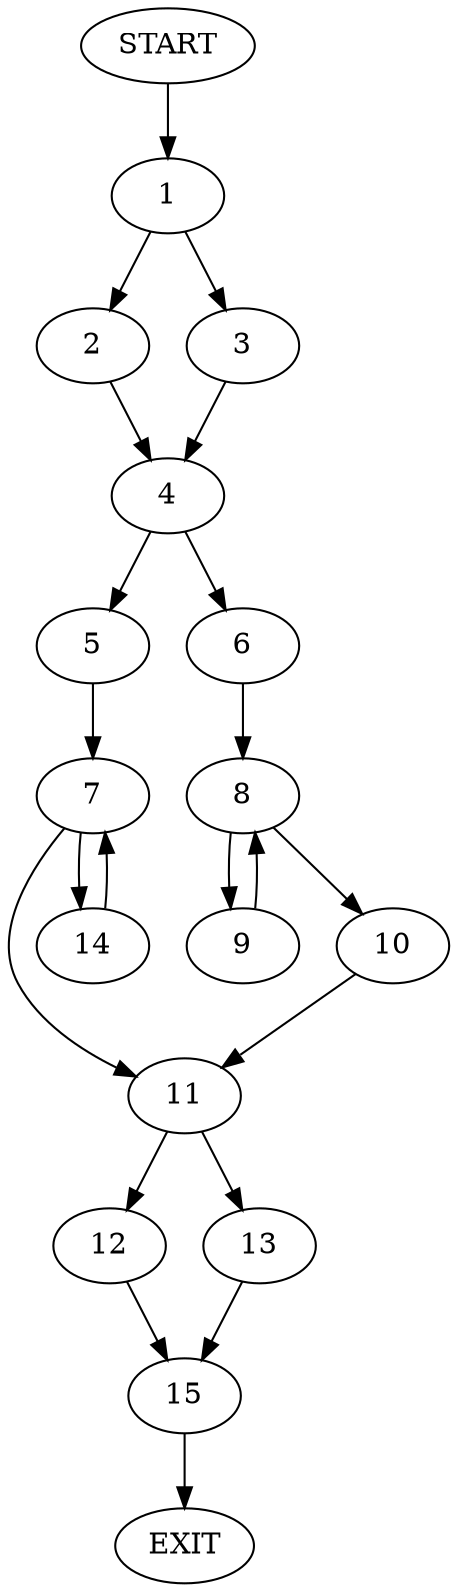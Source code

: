digraph {
0 [label="START"]
16 [label="EXIT"]
0 -> 1
1 -> 2
1 -> 3
3 -> 4
2 -> 4
4 -> 5
4 -> 6
5 -> 7
6 -> 8
8 -> 9
8 -> 10
9 -> 8
10 -> 11
11 -> 12
11 -> 13
7 -> 11
7 -> 14
14 -> 7
12 -> 15
13 -> 15
15 -> 16
}
